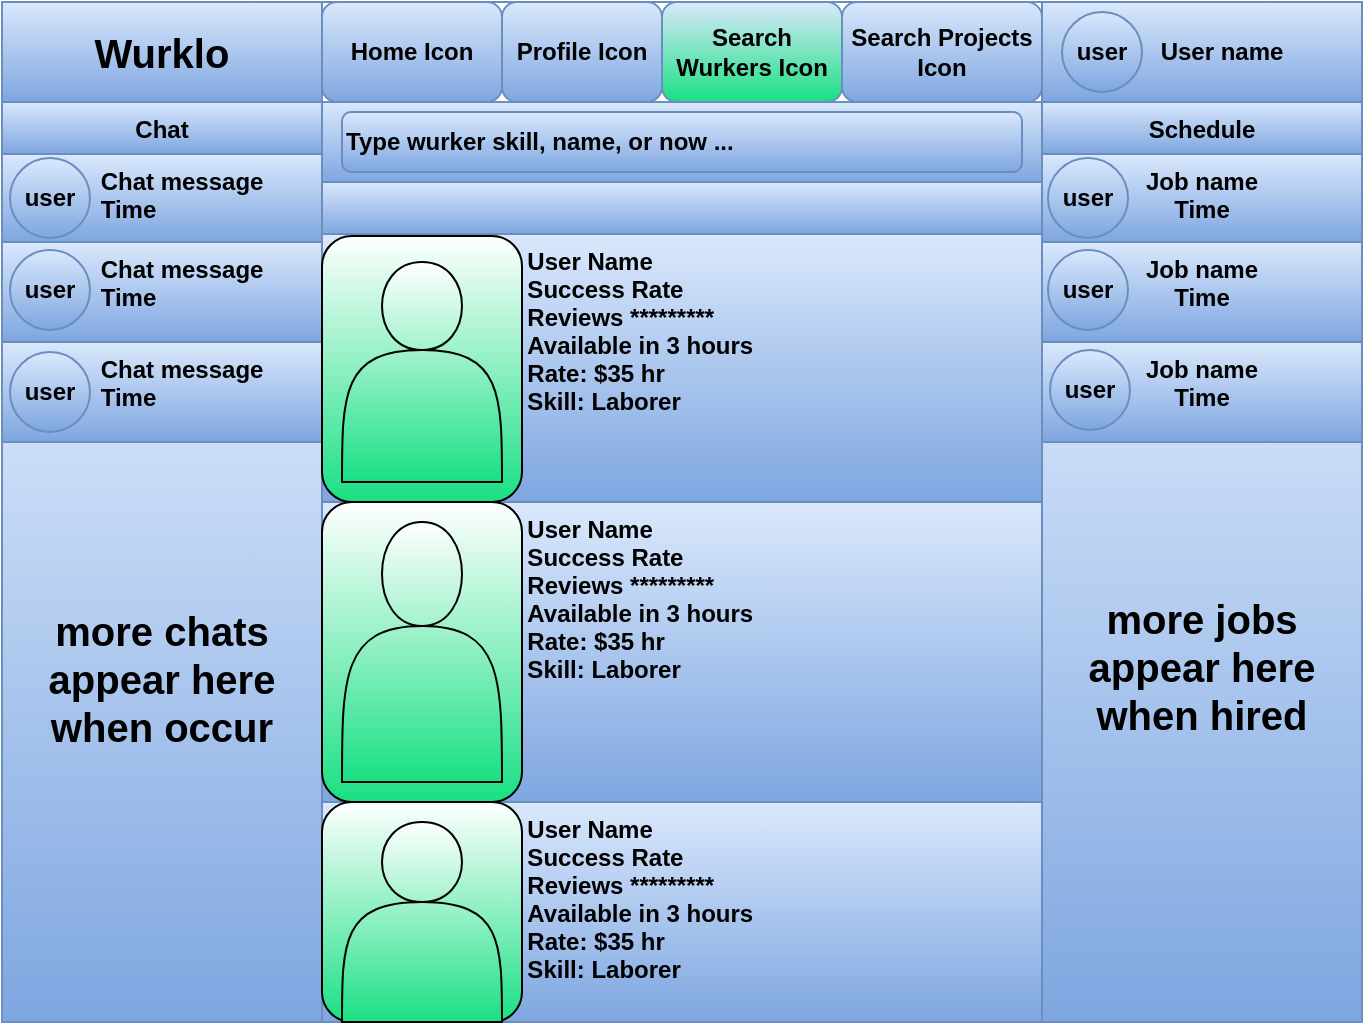 <mxfile>
    <diagram id="nn8O0DxA68UYDRX-QcxZ" name="Page-1">
        <mxGraphModel dx="990" dy="575" grid="1" gridSize="10" guides="1" tooltips="1" connect="1" arrows="1" fold="1" page="1" pageScale="1" pageWidth="1100" pageHeight="850" math="0" shadow="0">
            <root>
                <mxCell id="0"/>
                <mxCell id="1" parent="0"/>
                <mxCell id="2" value="&lt;font style=&quot;font-size: 20px&quot;&gt;more chats appear here when occur&lt;/font&gt;" style="text;html=1;strokeColor=#6c8ebf;fillColor=#dae8fc;align=center;verticalAlign=middle;whiteSpace=wrap;rounded=0;gradientColor=#7ea6e0;fontStyle=1;fontColor=#000000;" vertex="1" parent="1">
                    <mxGeometry x="120" y="296" width="160" height="344" as="geometry"/>
                </mxCell>
                <mxCell id="3" value="&lt;span style=&quot;font-size: 20px&quot;&gt;more jobs appear here when hired&lt;/span&gt;" style="text;html=1;strokeColor=#6c8ebf;fillColor=#dae8fc;align=center;verticalAlign=middle;whiteSpace=wrap;rounded=0;gradientColor=#7ea6e0;fontStyle=1;fontColor=#000000;" vertex="1" parent="1">
                    <mxGeometry x="640" y="284" width="160" height="356" as="geometry"/>
                </mxCell>
                <mxCell id="4" value="" style="endArrow=none;html=1;fillColor=#dae8fc;strokeColor=#6c8ebf;gradientColor=#7ea6e0;fontStyle=1;fontColor=#000000;" edge="1" parent="1">
                    <mxGeometry width="50" height="50" relative="1" as="geometry">
                        <mxPoint x="120" y="640" as="sourcePoint"/>
                        <mxPoint x="120" y="130" as="targetPoint"/>
                    </mxGeometry>
                </mxCell>
                <mxCell id="5" value="" style="endArrow=none;html=1;fillColor=#dae8fc;strokeColor=#6c8ebf;gradientColor=#7ea6e0;fontStyle=1;fontColor=#000000;" edge="1" parent="1">
                    <mxGeometry width="50" height="50" relative="1" as="geometry">
                        <mxPoint x="800" y="640" as="sourcePoint"/>
                        <mxPoint x="800" y="130" as="targetPoint"/>
                    </mxGeometry>
                </mxCell>
                <mxCell id="6" value="" style="endArrow=none;html=1;fillColor=#dae8fc;strokeColor=#6c8ebf;gradientColor=#7ea6e0;fontStyle=1;fontColor=#000000;" edge="1" parent="1">
                    <mxGeometry width="50" height="50" relative="1" as="geometry">
                        <mxPoint x="120" y="640" as="sourcePoint"/>
                        <mxPoint x="800" y="640" as="targetPoint"/>
                    </mxGeometry>
                </mxCell>
                <mxCell id="7" value="" style="endArrow=none;html=1;fillColor=#dae8fc;strokeColor=#6c8ebf;gradientColor=#7ea6e0;fontStyle=1;fontColor=#000000;" edge="1" parent="1">
                    <mxGeometry width="50" height="50" relative="1" as="geometry">
                        <mxPoint x="800" y="130" as="sourcePoint"/>
                        <mxPoint x="120" y="130" as="targetPoint"/>
                    </mxGeometry>
                </mxCell>
                <mxCell id="8" value="" style="endArrow=none;html=1;fillColor=#dae8fc;strokeColor=#6c8ebf;gradientColor=#7ea6e0;fontStyle=1;fontColor=#000000;" edge="1" parent="1">
                    <mxGeometry width="50" height="50" relative="1" as="geometry">
                        <mxPoint x="800" y="180" as="sourcePoint"/>
                        <mxPoint x="120" y="180" as="targetPoint"/>
                    </mxGeometry>
                </mxCell>
                <mxCell id="9" value="" style="swimlane;fontStyle=1;childLayout=stackLayout;horizontal=1;startSize=26;horizontalStack=0;resizeParent=1;resizeParentMax=0;resizeLast=0;collapsible=1;marginBottom=0;fillColor=#dae8fc;strokeColor=#6c8ebf;gradientColor=#7ea6e0;fontColor=#000000;align=center;" vertex="1" parent="1">
                    <mxGeometry x="280" y="220" width="360" height="420" as="geometry"/>
                </mxCell>
                <mxCell id="10" value="                             User Name&#10;                             Success Rate&#10;                             Reviews *********&#10;                             Available in 3 hours&#10;                             Rate: $35 hr&#10;                             Skill: Laborer" style="text;strokeColor=#6c8ebf;fillColor=#dae8fc;align=left;verticalAlign=top;spacingLeft=4;spacingRight=4;overflow=hidden;rotatable=0;points=[[0,0.5],[1,0.5]];portConstraint=eastwest;gradientColor=#7ea6e0;fontStyle=1;fontColor=#000000;" vertex="1" parent="9">
                    <mxGeometry y="26" width="360" height="134" as="geometry"/>
                </mxCell>
                <mxCell id="11" value="                             User Name&#10;                             Success Rate&#10;                             Reviews *********&#10;                             Available in 3 hours&#10;                             Rate: $35 hr&#10;                             Skill: Laborer" style="text;strokeColor=#6c8ebf;fillColor=#dae8fc;align=left;verticalAlign=top;spacingLeft=4;spacingRight=4;overflow=hidden;rotatable=0;points=[[0,0.5],[1,0.5]];portConstraint=eastwest;gradientColor=#7ea6e0;fontStyle=1;fontColor=#000000;" vertex="1" parent="9">
                    <mxGeometry y="160" width="360" height="150" as="geometry"/>
                </mxCell>
                <mxCell id="12" value="                             User Name&#10;                             Success Rate&#10;                             Reviews *********&#10;                             Available in 3 hours&#10;                             Rate: $35 hr&#10;                             Skill: Laborer" style="text;strokeColor=#6c8ebf;fillColor=#dae8fc;align=left;verticalAlign=top;spacingLeft=4;spacingRight=4;overflow=hidden;rotatable=0;points=[[0,0.5],[1,0.5]];portConstraint=eastwest;gradientColor=#7ea6e0;fontStyle=1;fontColor=#000000;" vertex="1" parent="9">
                    <mxGeometry y="310" width="360" height="110" as="geometry"/>
                </mxCell>
                <mxCell id="13" value="Chat" style="swimlane;fontStyle=1;childLayout=stackLayout;horizontal=1;startSize=26;horizontalStack=0;resizeParent=1;resizeParentMax=0;resizeLast=0;collapsible=1;marginBottom=0;align=center;fillColor=#dae8fc;strokeColor=#6c8ebf;gradientColor=#7ea6e0;fontColor=#000000;" vertex="1" parent="1">
                    <mxGeometry x="120" y="180" width="160" height="170" as="geometry"/>
                </mxCell>
                <mxCell id="14" value="             Chat message&#10;             Time" style="text;strokeColor=#6c8ebf;fillColor=#dae8fc;align=left;verticalAlign=top;spacingLeft=4;spacingRight=4;overflow=hidden;rotatable=0;points=[[0,0.5],[1,0.5]];portConstraint=eastwest;gradientColor=#7ea6e0;fontStyle=1;fontColor=#000000;" vertex="1" parent="13">
                    <mxGeometry y="26" width="160" height="44" as="geometry"/>
                </mxCell>
                <mxCell id="15" value="             Chat message&#10;             Time" style="text;strokeColor=#6c8ebf;fillColor=#dae8fc;align=left;verticalAlign=top;spacingLeft=4;spacingRight=4;overflow=hidden;rotatable=0;points=[[0,0.5],[1,0.5]];portConstraint=eastwest;gradientColor=#7ea6e0;fontStyle=1;fontColor=#000000;" vertex="1" parent="13">
                    <mxGeometry y="70" width="160" height="50" as="geometry"/>
                </mxCell>
                <mxCell id="16" value="             Chat message&#10;             Time" style="text;strokeColor=#6c8ebf;fillColor=#dae8fc;align=left;verticalAlign=top;spacingLeft=4;spacingRight=4;overflow=hidden;rotatable=0;points=[[0,0.5],[1,0.5]];portConstraint=eastwest;gradientColor=#7ea6e0;fontStyle=1;fontColor=#000000;" vertex="1" parent="13">
                    <mxGeometry y="120" width="160" height="50" as="geometry"/>
                </mxCell>
                <mxCell id="17" value="&lt;font style=&quot;font-size: 20px&quot;&gt;Wurklo&lt;/font&gt;" style="text;html=1;strokeColor=#6c8ebf;fillColor=#dae8fc;align=center;verticalAlign=middle;whiteSpace=wrap;rounded=0;gradientColor=#7ea6e0;fontStyle=1;fontColor=#000000;" vertex="1" parent="1">
                    <mxGeometry x="120" y="130" width="160" height="50" as="geometry"/>
                </mxCell>
                <mxCell id="18" value="Schedule" style="swimlane;fontStyle=1;childLayout=stackLayout;horizontal=1;startSize=26;horizontalStack=0;resizeParent=1;resizeParentMax=0;resizeLast=0;collapsible=1;marginBottom=0;align=center;fillColor=#dae8fc;strokeColor=#6c8ebf;gradientColor=#7ea6e0;fontColor=#000000;" vertex="1" parent="1">
                    <mxGeometry x="640" y="180" width="160" height="170" as="geometry"/>
                </mxCell>
                <mxCell id="19" value="Job name&#10;Time" style="text;strokeColor=#6c8ebf;fillColor=#dae8fc;align=center;verticalAlign=top;spacingLeft=4;spacingRight=4;overflow=hidden;rotatable=0;points=[[0,0.5],[1,0.5]];portConstraint=eastwest;gradientColor=#7ea6e0;fontStyle=1;fontColor=#000000;" vertex="1" parent="18">
                    <mxGeometry y="26" width="160" height="44" as="geometry"/>
                </mxCell>
                <mxCell id="20" value="Job name&#10;Time" style="text;strokeColor=#6c8ebf;fillColor=#dae8fc;align=center;verticalAlign=top;spacingLeft=4;spacingRight=4;overflow=hidden;rotatable=0;points=[[0,0.5],[1,0.5]];portConstraint=eastwest;gradientColor=#7ea6e0;fontStyle=1;fontColor=#000000;" vertex="1" parent="18">
                    <mxGeometry y="70" width="160" height="50" as="geometry"/>
                </mxCell>
                <mxCell id="21" value="Job name&#10;Time" style="text;strokeColor=#6c8ebf;fillColor=#dae8fc;align=center;verticalAlign=top;spacingLeft=4;spacingRight=4;overflow=hidden;rotatable=0;points=[[0,0.5],[1,0.5]];portConstraint=eastwest;gradientColor=#7ea6e0;fontStyle=1;fontColor=#000000;" vertex="1" parent="18">
                    <mxGeometry y="120" width="160" height="50" as="geometry"/>
                </mxCell>
                <mxCell id="22" value="&amp;nbsp; &amp;nbsp; &amp;nbsp; User name" style="text;html=1;strokeColor=#6c8ebf;fillColor=#dae8fc;align=center;verticalAlign=middle;whiteSpace=wrap;rounded=0;gradientColor=#7ea6e0;fontStyle=1;fontColor=#000000;" vertex="1" parent="1">
                    <mxGeometry x="640" y="130" width="160" height="50" as="geometry"/>
                </mxCell>
                <mxCell id="23" value="Home Icon" style="rounded=1;whiteSpace=wrap;html=1;align=center;fillColor=#dae8fc;strokeColor=#6c8ebf;fontStyle=1;gradientColor=#7ea6e0;fontColor=#000000;" vertex="1" parent="1">
                    <mxGeometry x="280" y="130" width="90" height="50" as="geometry"/>
                </mxCell>
                <mxCell id="24" value="Profile Icon" style="rounded=1;whiteSpace=wrap;html=1;align=center;fillColor=#dae8fc;strokeColor=#6c8ebf;fontStyle=1;gradientColor=#7ea6e0;fontColor=#000000;" vertex="1" parent="1">
                    <mxGeometry x="370" y="130" width="80" height="50" as="geometry"/>
                </mxCell>
                <mxCell id="25" value="Search Wurkers Icon" style="rounded=1;whiteSpace=wrap;html=1;align=center;fillColor=#dae8fc;strokeColor=#6c8ebf;fontStyle=1;fontColor=#000000;gradientColor=#19E083;" vertex="1" parent="1">
                    <mxGeometry x="450" y="130" width="90" height="50" as="geometry"/>
                </mxCell>
                <mxCell id="26" value="Search Projects Icon" style="rounded=1;whiteSpace=wrap;html=1;align=center;fillColor=#dae8fc;strokeColor=#6c8ebf;gradientColor=#7ea6e0;fontStyle=1;fontColor=#000000;" vertex="1" parent="1">
                    <mxGeometry x="540" y="130" width="100" height="50" as="geometry"/>
                </mxCell>
                <mxCell id="27" value="user" style="ellipse;whiteSpace=wrap;html=1;aspect=fixed;fillColor=#dae8fc;strokeColor=#6c8ebf;gradientColor=#7ea6e0;fontStyle=1;fontColor=#000000;" vertex="1" parent="1">
                    <mxGeometry x="650" y="135" width="40" height="40" as="geometry"/>
                </mxCell>
                <mxCell id="28" value="user" style="ellipse;whiteSpace=wrap;html=1;aspect=fixed;fillColor=#dae8fc;strokeColor=#6c8ebf;gradientColor=#7ea6e0;fontStyle=1;fontColor=#000000;" vertex="1" parent="1">
                    <mxGeometry x="643" y="208" width="40" height="40" as="geometry"/>
                </mxCell>
                <mxCell id="29" value="user" style="ellipse;whiteSpace=wrap;html=1;aspect=fixed;fillColor=#dae8fc;strokeColor=#6c8ebf;gradientColor=#7ea6e0;fontStyle=1;fontColor=#000000;" vertex="1" parent="1">
                    <mxGeometry x="643" y="254" width="40" height="40" as="geometry"/>
                </mxCell>
                <mxCell id="30" value="user" style="ellipse;whiteSpace=wrap;html=1;aspect=fixed;fillColor=#dae8fc;strokeColor=#6c8ebf;gradientColor=#7ea6e0;fontStyle=1;fontColor=#000000;" vertex="1" parent="1">
                    <mxGeometry x="644" y="304" width="40" height="40" as="geometry"/>
                </mxCell>
                <mxCell id="31" value="user" style="ellipse;whiteSpace=wrap;html=1;aspect=fixed;fillColor=#dae8fc;strokeColor=#6c8ebf;gradientColor=#7ea6e0;fontStyle=1;fontColor=#000000;" vertex="1" parent="1">
                    <mxGeometry x="124" y="208" width="40" height="40" as="geometry"/>
                </mxCell>
                <mxCell id="32" value="user" style="ellipse;whiteSpace=wrap;html=1;aspect=fixed;fillColor=#dae8fc;strokeColor=#6c8ebf;gradientColor=#7ea6e0;fontStyle=1;fontColor=#000000;" vertex="1" parent="1">
                    <mxGeometry x="124" y="254" width="40" height="40" as="geometry"/>
                </mxCell>
                <mxCell id="33" value="user" style="ellipse;whiteSpace=wrap;html=1;aspect=fixed;fillColor=#dae8fc;strokeColor=#6c8ebf;gradientColor=#7ea6e0;fontStyle=1;fontColor=#000000;" vertex="1" parent="1">
                    <mxGeometry x="124" y="305" width="40" height="40" as="geometry"/>
                </mxCell>
                <mxCell id="34" value="" style="rounded=1;whiteSpace=wrap;html=1;fontColor=#000000;gradientColor=#19E083;align=left;" vertex="1" parent="1">
                    <mxGeometry x="280" y="247" width="100" height="133" as="geometry"/>
                </mxCell>
                <mxCell id="35" value="" style="shape=actor;whiteSpace=wrap;html=1;fontColor=#000000;gradientColor=#19E083;align=left;" vertex="1" parent="1">
                    <mxGeometry x="290" y="260" width="80" height="110" as="geometry"/>
                </mxCell>
                <mxCell id="36" value="" style="rounded=1;whiteSpace=wrap;html=1;fontColor=#000000;gradientColor=#19E083;align=left;" vertex="1" parent="1">
                    <mxGeometry x="280" y="380" width="100" height="150" as="geometry"/>
                </mxCell>
                <mxCell id="37" value="" style="shape=actor;whiteSpace=wrap;html=1;fontColor=#000000;gradientColor=#19E083;align=left;" vertex="1" parent="1">
                    <mxGeometry x="290" y="390" width="80" height="130" as="geometry"/>
                </mxCell>
                <mxCell id="38" value="" style="rounded=1;whiteSpace=wrap;html=1;fontColor=#000000;gradientColor=#19E083;align=left;" vertex="1" parent="1">
                    <mxGeometry x="280" y="530" width="100" height="110" as="geometry"/>
                </mxCell>
                <mxCell id="39" value="" style="shape=actor;whiteSpace=wrap;html=1;fontColor=#000000;gradientColor=#19E083;align=left;" vertex="1" parent="1">
                    <mxGeometry x="290" y="540" width="80" height="100" as="geometry"/>
                </mxCell>
                <mxCell id="40" value="" style="rounded=0;whiteSpace=wrap;html=1;gradientColor=#7ea6e0;fillColor=#dae8fc;strokeColor=#6c8ebf;" vertex="1" parent="1">
                    <mxGeometry x="280" y="180" width="360" height="40" as="geometry"/>
                </mxCell>
                <mxCell id="41" value="&lt;font style=&quot;font-size: 12px&quot; color=&quot;#000000&quot;&gt;&lt;b&gt;Type wurker skill, name, or now ...&lt;/b&gt;&lt;/font&gt;" style="rounded=1;whiteSpace=wrap;html=1;gradientColor=#7ea6e0;fillColor=#dae8fc;strokeColor=#6c8ebf;align=left;" vertex="1" parent="1">
                    <mxGeometry x="290" y="185" width="340" height="30" as="geometry"/>
                </mxCell>
            </root>
        </mxGraphModel>
    </diagram>
</mxfile>